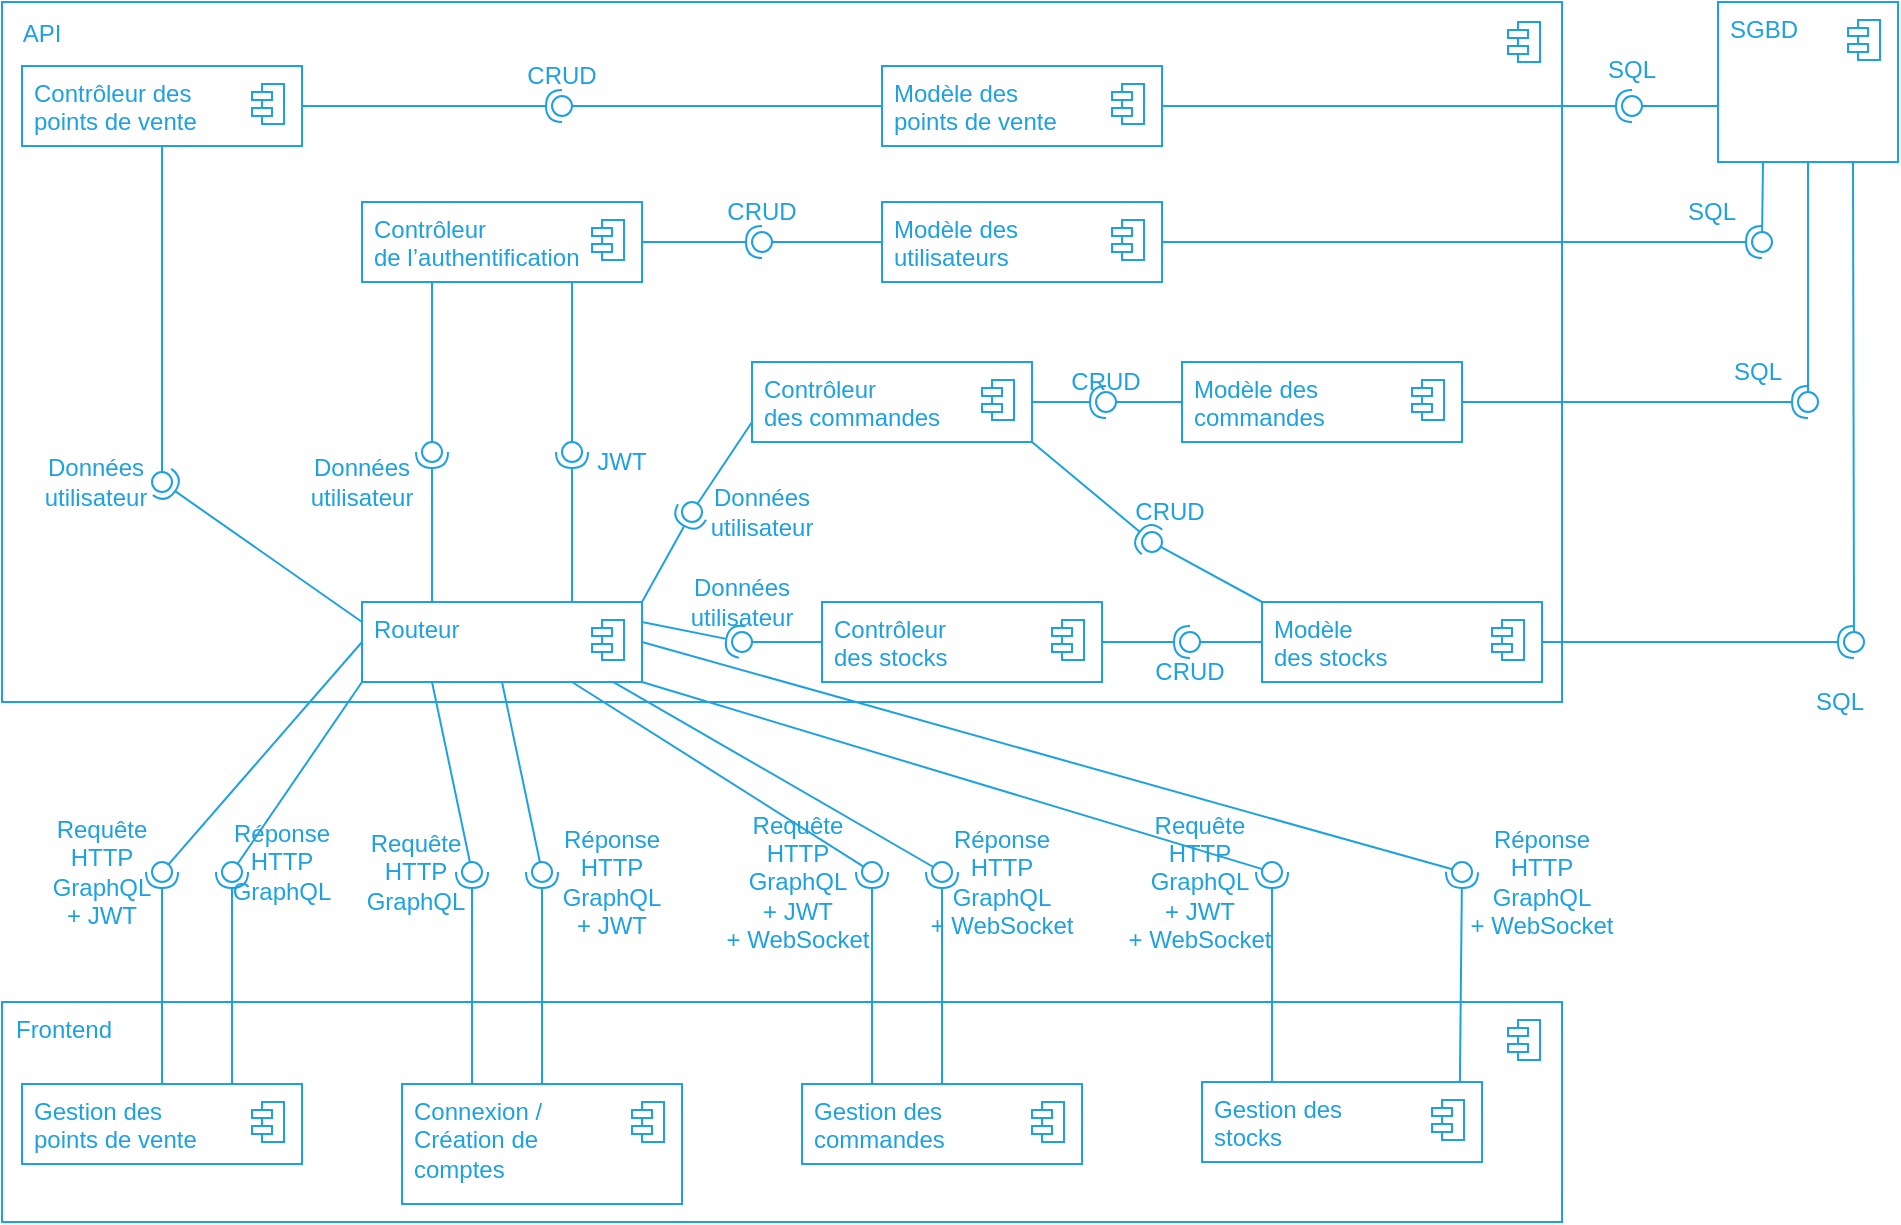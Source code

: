 <mxfile>
    <diagram id="GNdYHzxpxQGXfG1FeGK9" name="Page-1">
        <mxGraphModel dx="1250" dy="1463" grid="1" gridSize="10" guides="1" tooltips="1" connect="1" arrows="1" fold="1" page="1" pageScale="1" pageWidth="827" pageHeight="1169" math="0" shadow="0">
            <root>
                <mxCell id="0"/>
                <mxCell id="1" parent="0"/>
                <mxCell id="58" value="" style="fontStyle=1;align=center;verticalAlign=top;childLayout=stackLayout;horizontal=1;horizontalStack=0;resizeParent=1;resizeParentMax=0;resizeLast=0;marginBottom=0;strokeColor=#1DA1E1;fillColor=none;container=0;" parent="1" vertex="1">
                    <mxGeometry x="-130" y="-10" width="780" height="350" as="geometry"/>
                </mxCell>
                <mxCell id="91" value="" style="rounded=0;orthogonalLoop=1;jettySize=auto;html=1;endArrow=none;endFill=0;strokeColor=#1DA1E1;exitX=0.25;exitY=1;exitDx=0;exitDy=0;" parent="1" target="93" edge="1" source="56">
                    <mxGeometry relative="1" as="geometry">
                        <mxPoint x="85" y="280" as="sourcePoint"/>
                    </mxGeometry>
                </mxCell>
                <mxCell id="92" value="" style="rounded=0;orthogonalLoop=1;jettySize=auto;html=1;endArrow=halfCircle;endFill=0;entryX=0.5;entryY=0.5;entryDx=0;entryDy=0;endSize=6;strokeWidth=1;exitX=0.25;exitY=0;exitDx=0;exitDy=0;strokeColor=#1DA1E1;" parent="1" source="53" target="93" edge="1">
                    <mxGeometry relative="1" as="geometry">
                        <mxPoint x="530" y="375" as="sourcePoint"/>
                    </mxGeometry>
                </mxCell>
                <mxCell id="93" value="" style="ellipse;whiteSpace=wrap;html=1;fontFamily=Helvetica;fontSize=12;fontColor=#000000;align=center;points=[];aspect=fixed;resizable=0;fillColor=none;strokeColor=#1DA1E1;" parent="1" vertex="1">
                    <mxGeometry x="100" y="420" width="10" height="10" as="geometry"/>
                </mxCell>
                <mxCell id="101" value="" style="rounded=0;orthogonalLoop=1;jettySize=auto;html=1;endArrow=none;endFill=0;strokeColor=#1DA1E1;exitX=0.25;exitY=1;exitDx=0;exitDy=0;" parent="1" target="103" edge="1">
                    <mxGeometry relative="1" as="geometry">
                        <mxPoint x="85" y="130" as="sourcePoint"/>
                    </mxGeometry>
                </mxCell>
                <mxCell id="102" value="" style="rounded=0;orthogonalLoop=1;jettySize=auto;html=1;endArrow=halfCircle;endFill=0;entryX=0.5;entryY=0.5;entryDx=0;entryDy=0;endSize=6;strokeWidth=1;exitX=0.25;exitY=0;exitDx=0;exitDy=0;strokeColor=#1DA1E1;" parent="1" source="56" target="103" edge="1">
                    <mxGeometry relative="1" as="geometry">
                        <mxPoint x="95" y="550" as="sourcePoint"/>
                    </mxGeometry>
                </mxCell>
                <mxCell id="103" value="" style="ellipse;whiteSpace=wrap;html=1;fontFamily=Helvetica;fontSize=12;fontColor=#000000;align=center;points=[];aspect=fixed;resizable=0;fillColor=none;strokeColor=#1DA1E1;" parent="1" vertex="1">
                    <mxGeometry x="80" y="210" width="10" height="10" as="geometry"/>
                </mxCell>
                <mxCell id="115" value="&lt;font color=&quot;#1da1e1&quot;&gt;Requête&lt;br&gt;HTTP&lt;br&gt;GraphQL&lt;br&gt;&lt;/font&gt;" style="text;html=1;strokeColor=none;fillColor=none;align=center;verticalAlign=middle;whiteSpace=wrap;rounded=0;" parent="1" vertex="1">
                    <mxGeometry x="57" y="415" width="40" height="20" as="geometry"/>
                </mxCell>
                <mxCell id="118" value="" style="rounded=0;orthogonalLoop=1;jettySize=auto;html=1;endArrow=none;endFill=0;strokeColor=#1DA1E1;exitX=0.5;exitY=1;exitDx=0;exitDy=0;" parent="1" source="56" target="120" edge="1">
                    <mxGeometry relative="1" as="geometry">
                        <mxPoint x="95" y="290" as="sourcePoint"/>
                    </mxGeometry>
                </mxCell>
                <mxCell id="119" value="" style="rounded=0;orthogonalLoop=1;jettySize=auto;html=1;endArrow=halfCircle;endFill=0;entryX=0.5;entryY=0.5;entryDx=0;entryDy=0;endSize=6;strokeWidth=1;exitX=0.5;exitY=0;exitDx=0;exitDy=0;strokeColor=#1DA1E1;" parent="1" source="53" target="120" edge="1">
                    <mxGeometry relative="1" as="geometry">
                        <mxPoint x="95" y="500" as="sourcePoint"/>
                    </mxGeometry>
                </mxCell>
                <mxCell id="120" value="" style="ellipse;whiteSpace=wrap;html=1;fontFamily=Helvetica;fontSize=12;fontColor=#000000;align=center;points=[];aspect=fixed;resizable=0;fillColor=none;strokeColor=#1DA1E1;" parent="1" vertex="1">
                    <mxGeometry x="135" y="420" width="10" height="10" as="geometry"/>
                </mxCell>
                <mxCell id="121" value="&lt;font color=&quot;#1da1e1&quot;&gt;Réponse&lt;br&gt;HTTP&lt;br&gt;GraphQL&lt;br&gt;+ JWT&lt;br&gt;&lt;/font&gt;" style="text;html=1;strokeColor=none;fillColor=none;align=center;verticalAlign=middle;whiteSpace=wrap;rounded=0;" parent="1" vertex="1">
                    <mxGeometry x="155" y="420" width="40" height="20" as="geometry"/>
                </mxCell>
                <mxCell id="133" value="" style="fontStyle=1;align=center;verticalAlign=top;childLayout=stackLayout;horizontal=1;horizontalStack=0;resizeParent=1;resizeParentMax=0;resizeLast=0;marginBottom=0;strokeColor=#1DA1E1;fillColor=none;container=0;" parent="1" vertex="1">
                    <mxGeometry x="-130" y="490" width="780" height="110" as="geometry"/>
                </mxCell>
                <mxCell id="169" value="" style="rounded=0;orthogonalLoop=1;jettySize=auto;html=1;endArrow=none;endFill=0;strokeColor=#1DA1E1;exitX=0.75;exitY=1;exitDx=0;exitDy=0;" parent="1" source="56" target="171" edge="1">
                    <mxGeometry relative="1" as="geometry">
                        <mxPoint x="165" y="290.0" as="sourcePoint"/>
                    </mxGeometry>
                </mxCell>
                <mxCell id="170" value="" style="rounded=0;orthogonalLoop=1;jettySize=auto;html=1;endArrow=halfCircle;endFill=0;entryX=0.5;entryY=0.5;entryDx=0;entryDy=0;endSize=6;strokeWidth=1;exitX=0.25;exitY=0;exitDx=0;exitDy=0;strokeColor=#1DA1E1;" parent="1" source="131" target="171" edge="1">
                    <mxGeometry relative="1" as="geometry">
                        <mxPoint x="165" y="530" as="sourcePoint"/>
                    </mxGeometry>
                </mxCell>
                <mxCell id="171" value="" style="ellipse;whiteSpace=wrap;html=1;fontFamily=Helvetica;fontSize=12;fontColor=#000000;align=center;points=[];aspect=fixed;resizable=0;fillColor=none;strokeColor=#1DA1E1;" parent="1" vertex="1">
                    <mxGeometry x="300" y="420" width="10" height="10" as="geometry"/>
                </mxCell>
                <mxCell id="188" value="" style="rounded=0;orthogonalLoop=1;jettySize=auto;html=1;endArrow=halfCircle;endFill=0;entryX=0.5;entryY=0.5;entryDx=0;entryDy=0;endSize=6;strokeWidth=1;exitX=0.5;exitY=0;exitDx=0;exitDy=0;strokeColor=#1DA1E1;" parent="1" source="131" target="187" edge="1">
                    <mxGeometry relative="1" as="geometry">
                        <mxPoint x="320" y="70" as="sourcePoint"/>
                    </mxGeometry>
                </mxCell>
                <mxCell id="189" value="" style="rounded=0;orthogonalLoop=1;jettySize=auto;html=1;endArrow=none;endFill=0;strokeColor=#1DA1E1;exitX=0.895;exitY=0.995;exitDx=0;exitDy=0;exitPerimeter=0;" parent="1" source="56" target="187" edge="1">
                    <mxGeometry relative="1" as="geometry">
                        <mxPoint x="200" y="70" as="sourcePoint"/>
                    </mxGeometry>
                </mxCell>
                <mxCell id="187" value="" style="ellipse;whiteSpace=wrap;html=1;fontFamily=Helvetica;fontSize=12;fontColor=#000000;align=center;points=[];aspect=fixed;resizable=0;fillColor=none;strokeColor=#1DA1E1;" parent="1" vertex="1">
                    <mxGeometry x="335" y="420" width="10" height="10" as="geometry"/>
                </mxCell>
                <mxCell id="190" value="&lt;font color=&quot;#1da1e1&quot;&gt;Requête&lt;br&gt;HTTP&lt;br&gt;GraphQL&lt;br&gt;+ JWT&lt;br&gt;+ WebSocket&lt;br&gt;&lt;/font&gt;" style="text;html=1;strokeColor=none;fillColor=none;align=center;verticalAlign=middle;whiteSpace=wrap;rounded=0;" parent="1" vertex="1">
                    <mxGeometry x="228" y="420" width="80" height="20" as="geometry"/>
                </mxCell>
                <mxCell id="192" value="&lt;font color=&quot;#1da1e1&quot;&gt;Réponse&lt;br&gt;HTTP&lt;br&gt;GraphQL&lt;br&gt;&lt;/font&gt;&lt;span style=&quot;color: rgb(29 , 161 , 225)&quot;&gt;+ WebSocket&lt;/span&gt;&lt;font color=&quot;#1da1e1&quot;&gt;&lt;br&gt;&lt;/font&gt;" style="text;html=1;strokeColor=none;fillColor=none;align=center;verticalAlign=middle;whiteSpace=wrap;rounded=0;" parent="1" vertex="1">
                    <mxGeometry x="326" y="420" width="88" height="20" as="geometry"/>
                </mxCell>
                <mxCell id="194" value="" style="ellipse;whiteSpace=wrap;html=1;fontFamily=Helvetica;fontSize=12;fontColor=#000000;align=center;points=[];aspect=fixed;resizable=0;fillColor=none;strokeColor=#1DA1E1;" parent="1" vertex="1">
                    <mxGeometry x="210" y="240" width="10" height="10" as="geometry"/>
                </mxCell>
                <mxCell id="195" value="" style="rounded=0;orthogonalLoop=1;jettySize=auto;html=1;endArrow=none;endFill=0;strokeColor=#1DA1E1;exitX=0;exitY=0.75;exitDx=0;exitDy=0;" parent="1" source="182" target="194" edge="1">
                    <mxGeometry relative="1" as="geometry">
                        <mxPoint x="165" y="140" as="sourcePoint"/>
                    </mxGeometry>
                </mxCell>
                <mxCell id="196" value="" style="rounded=0;orthogonalLoop=1;jettySize=auto;html=1;endArrow=halfCircle;endFill=0;entryX=0.5;entryY=0.5;entryDx=0;entryDy=0;endSize=6;strokeWidth=1;exitX=1;exitY=0;exitDx=0;exitDy=0;strokeColor=#1DA1E1;" parent="1" source="56" target="194" edge="1">
                    <mxGeometry relative="1" as="geometry">
                        <mxPoint x="165" y="300" as="sourcePoint"/>
                    </mxGeometry>
                </mxCell>
                <mxCell id="135" value="" style="shape=module;jettyWidth=10;jettyHeight=4;strokeColor=#1DA1E1;" parent="1" vertex="1">
                    <mxGeometry x="623" y="499" width="16" height="20" as="geometry">
                        <mxPoint x="-25" y="9" as="offset"/>
                    </mxGeometry>
                </mxCell>
                <mxCell id="52" value="" style="fontStyle=1;align=center;verticalAlign=top;childLayout=stackLayout;horizontal=1;horizontalStack=0;resizeParent=1;resizeParentMax=0;resizeLast=0;marginBottom=0;strokeColor=#1DA1E1;fillColor=none;" parent="1" vertex="1">
                    <mxGeometry x="70" y="531" width="140" height="60" as="geometry"/>
                </mxCell>
                <mxCell id="53" value="&lt;font color=&quot;#1da1e1&quot;&gt;Connexion /&amp;nbsp;&lt;br&gt;Création de &lt;br&gt;comptes&lt;br&gt;&lt;/font&gt;" style="html=1;align=left;spacingLeft=4;verticalAlign=top;strokeColor=none;fillColor=none;" parent="52" vertex="1">
                    <mxGeometry width="140" height="60" as="geometry"/>
                </mxCell>
                <mxCell id="54" value="" style="shape=module;jettyWidth=10;jettyHeight=4;strokeColor=#1DA1E1;" parent="53" vertex="1">
                    <mxGeometry x="1" width="16" height="20" relative="1" as="geometry">
                        <mxPoint x="-25" y="9" as="offset"/>
                    </mxGeometry>
                </mxCell>
                <mxCell id="130" value="" style="fontStyle=1;align=center;verticalAlign=top;childLayout=stackLayout;horizontal=1;horizontalStack=0;resizeParent=1;resizeParentMax=0;resizeLast=0;marginBottom=0;strokeColor=#1DA1E1;fillColor=none;" parent="1" vertex="1">
                    <mxGeometry x="270" y="531" width="140" height="40" as="geometry"/>
                </mxCell>
                <mxCell id="131" value="&lt;font color=&quot;#1da1e1&quot;&gt;Gestion des&amp;nbsp;&lt;br&gt;commandes&lt;br&gt;&lt;/font&gt;" style="html=1;align=left;spacingLeft=4;verticalAlign=top;strokeColor=none;fillColor=none;" parent="130" vertex="1">
                    <mxGeometry width="140" height="40" as="geometry"/>
                </mxCell>
                <mxCell id="132" value="" style="shape=module;jettyWidth=10;jettyHeight=4;strokeColor=#1DA1E1;" parent="131" vertex="1">
                    <mxGeometry x="1" width="16" height="20" relative="1" as="geometry">
                        <mxPoint x="-25" y="9" as="offset"/>
                    </mxGeometry>
                </mxCell>
                <mxCell id="60" value="" style="shape=module;jettyWidth=10;jettyHeight=4;strokeColor=#1DA1E1;" parent="1" vertex="1">
                    <mxGeometry x="623" width="16" height="20" as="geometry">
                        <mxPoint x="-25" y="9" as="offset"/>
                    </mxGeometry>
                </mxCell>
                <mxCell id="35" value="" style="fontStyle=1;align=center;verticalAlign=top;childLayout=stackLayout;horizontal=1;horizontalStack=0;resizeParent=1;resizeParentMax=0;resizeLast=0;marginBottom=0;strokeColor=#1DA1E1;fillColor=none;" parent="1" vertex="1">
                    <mxGeometry x="50" y="90" width="140" height="40" as="geometry"/>
                </mxCell>
                <mxCell id="36" value="&lt;font color=&quot;#1da1e1&quot;&gt;Contrôleur &lt;br&gt;de l’authentification&lt;br&gt;&lt;/font&gt;" style="html=1;align=left;spacingLeft=4;verticalAlign=top;strokeColor=none;fillColor=none;" parent="35" vertex="1">
                    <mxGeometry width="140" height="40" as="geometry"/>
                </mxCell>
                <mxCell id="37" value="" style="shape=module;jettyWidth=10;jettyHeight=4;strokeColor=#1DA1E1;" parent="36" vertex="1">
                    <mxGeometry x="1" width="16" height="20" relative="1" as="geometry">
                        <mxPoint x="-25" y="9" as="offset"/>
                    </mxGeometry>
                </mxCell>
                <mxCell id="55" value="" style="fontStyle=1;align=center;verticalAlign=top;childLayout=stackLayout;horizontal=1;horizontalStack=0;resizeParent=1;resizeParentMax=0;resizeLast=0;marginBottom=0;strokeColor=#1DA1E1;fillColor=none;" parent="1" vertex="1">
                    <mxGeometry x="50" y="290" width="140" height="40" as="geometry"/>
                </mxCell>
                <mxCell id="56" value="&lt;font color=&quot;#1da1e1&quot;&gt;Routeur&amp;nbsp;&lt;br&gt;&lt;/font&gt;" style="html=1;align=left;spacingLeft=4;verticalAlign=top;strokeColor=none;fillColor=none;" parent="55" vertex="1">
                    <mxGeometry width="140" height="40" as="geometry"/>
                </mxCell>
                <mxCell id="57" value="" style="shape=module;jettyWidth=10;jettyHeight=4;strokeColor=#1DA1E1;" parent="56" vertex="1">
                    <mxGeometry x="1" width="16" height="20" relative="1" as="geometry">
                        <mxPoint x="-25" y="9" as="offset"/>
                    </mxGeometry>
                </mxCell>
                <mxCell id="106" value="" style="fontStyle=1;align=center;verticalAlign=top;childLayout=stackLayout;horizontal=1;horizontalStack=0;resizeParent=1;resizeParentMax=0;resizeLast=0;marginBottom=0;strokeColor=#1DA1E1;fillColor=none;" parent="1" vertex="1">
                    <mxGeometry x="310" y="90" width="140" height="40" as="geometry"/>
                </mxCell>
                <mxCell id="107" value="&lt;font color=&quot;#1da1e1&quot;&gt;Modèle des&lt;br&gt;utilisateurs&lt;br&gt;&lt;/font&gt;" style="html=1;align=left;spacingLeft=4;verticalAlign=top;strokeColor=none;fillColor=none;" parent="106" vertex="1">
                    <mxGeometry width="140" height="40" as="geometry"/>
                </mxCell>
                <mxCell id="108" value="" style="shape=module;jettyWidth=10;jettyHeight=4;strokeColor=#1DA1E1;" parent="107" vertex="1">
                    <mxGeometry x="1" width="16" height="20" relative="1" as="geometry">
                        <mxPoint x="-25" y="9" as="offset"/>
                    </mxGeometry>
                </mxCell>
                <mxCell id="116" value="&lt;font color=&quot;#1da1e1&quot;&gt;SQL&lt;/font&gt;" style="text;html=1;strokeColor=none;fillColor=none;align=center;verticalAlign=middle;whiteSpace=wrap;rounded=0;" parent="1" vertex="1">
                    <mxGeometry x="705" y="85" width="40" height="20" as="geometry"/>
                </mxCell>
                <mxCell id="125" value="" style="ellipse;whiteSpace=wrap;html=1;fontFamily=Helvetica;fontSize=12;fontColor=#000000;align=center;points=[];aspect=fixed;resizable=0;fillColor=none;strokeColor=#1DA1E1;" parent="1" vertex="1">
                    <mxGeometry x="150" y="210" width="10" height="10" as="geometry"/>
                </mxCell>
                <mxCell id="123" value="" style="rounded=0;orthogonalLoop=1;jettySize=auto;html=1;endArrow=none;endFill=0;strokeColor=#1DA1E1;exitX=0.75;exitY=1;exitDx=0;exitDy=0;" parent="1" target="125" edge="1">
                    <mxGeometry x="10" y="60" as="geometry">
                        <mxPoint x="155" y="130" as="sourcePoint"/>
                    </mxGeometry>
                </mxCell>
                <mxCell id="124" value="" style="rounded=0;orthogonalLoop=1;jettySize=auto;html=1;endArrow=halfCircle;endFill=0;entryX=0.5;entryY=0.5;entryDx=0;entryDy=0;endSize=6;strokeWidth=1;exitX=0.75;exitY=0;exitDx=0;exitDy=0;strokeColor=#1DA1E1;" parent="1" source="56" target="125" edge="1">
                    <mxGeometry x="10" y="60" as="geometry">
                        <mxPoint x="95" y="300" as="sourcePoint"/>
                    </mxGeometry>
                </mxCell>
                <mxCell id="126" value="&lt;font color=&quot;#1da1e1&quot;&gt;Données&lt;br&gt;utilisateur&lt;br&gt;&lt;/font&gt;" style="text;html=1;strokeColor=none;fillColor=none;align=center;verticalAlign=middle;whiteSpace=wrap;rounded=0;" parent="1" vertex="1">
                    <mxGeometry x="30" y="220" width="40" height="20" as="geometry"/>
                </mxCell>
                <mxCell id="127" value="&lt;font color=&quot;#1da1e1&quot;&gt;JWT&lt;br&gt;&lt;/font&gt;" style="text;html=1;strokeColor=none;fillColor=none;align=center;verticalAlign=middle;whiteSpace=wrap;rounded=0;" parent="1" vertex="1">
                    <mxGeometry x="160" y="210" width="40" height="20" as="geometry"/>
                </mxCell>
                <mxCell id="128" value="&lt;font color=&quot;#1da1e1&quot;&gt;CRUD&lt;br&gt;&lt;/font&gt;" style="text;html=1;strokeColor=none;fillColor=none;align=center;verticalAlign=middle;whiteSpace=wrap;rounded=0;" parent="1" vertex="1">
                    <mxGeometry x="230" y="85" width="40" height="20" as="geometry"/>
                </mxCell>
                <mxCell id="184" value="" style="fontStyle=1;align=center;verticalAlign=top;childLayout=stackLayout;horizontal=1;horizontalStack=0;resizeParent=1;resizeParentMax=0;resizeLast=0;marginBottom=0;strokeColor=#1DA1E1;fillColor=none;" parent="1" vertex="1">
                    <mxGeometry x="460" y="170" width="140" height="40" as="geometry"/>
                </mxCell>
                <mxCell id="185" value="&lt;font color=&quot;#1da1e1&quot;&gt;Modèle des&lt;br&gt;commandes&lt;br&gt;&lt;/font&gt;" style="html=1;align=left;spacingLeft=4;verticalAlign=top;strokeColor=none;fillColor=none;" parent="184" vertex="1">
                    <mxGeometry width="140" height="40" as="geometry"/>
                </mxCell>
                <mxCell id="186" value="" style="shape=module;jettyWidth=10;jettyHeight=4;strokeColor=#1DA1E1;" parent="185" vertex="1">
                    <mxGeometry x="1" width="16" height="20" relative="1" as="geometry">
                        <mxPoint x="-25" y="9" as="offset"/>
                    </mxGeometry>
                </mxCell>
                <mxCell id="181" value="" style="fontStyle=1;align=center;verticalAlign=top;childLayout=stackLayout;horizontal=1;horizontalStack=0;resizeParent=1;resizeParentMax=0;resizeLast=0;marginBottom=0;strokeColor=#1DA1E1;fillColor=none;" parent="1" vertex="1">
                    <mxGeometry x="245" y="170" width="140" height="40" as="geometry"/>
                </mxCell>
                <mxCell id="182" value="&lt;font color=&quot;#1da1e1&quot;&gt;Contrôleur &lt;br&gt;des commandes&lt;br&gt;&lt;/font&gt;" style="html=1;align=left;spacingLeft=4;verticalAlign=top;strokeColor=none;fillColor=none;" parent="181" vertex="1">
                    <mxGeometry width="140" height="40" as="geometry"/>
                </mxCell>
                <mxCell id="183" value="" style="shape=module;jettyWidth=10;jettyHeight=4;strokeColor=#1DA1E1;" parent="182" vertex="1">
                    <mxGeometry x="1" width="16" height="20" relative="1" as="geometry">
                        <mxPoint x="-25" y="9" as="offset"/>
                    </mxGeometry>
                </mxCell>
                <mxCell id="197" value="&lt;font color=&quot;#1da1e1&quot;&gt;Données&lt;br&gt;utilisateur&lt;br&gt;&lt;/font&gt;" style="text;html=1;strokeColor=none;fillColor=none;align=center;verticalAlign=middle;whiteSpace=wrap;rounded=0;" parent="1" vertex="1">
                    <mxGeometry x="230" y="235" width="40" height="20" as="geometry"/>
                </mxCell>
                <mxCell id="24" value="" style="fontStyle=1;align=center;verticalAlign=top;childLayout=stackLayout;horizontal=1;horizontalStack=0;resizeParent=1;resizeParentMax=0;resizeLast=0;marginBottom=0;strokeColor=#1DA1E1;fillColor=none;" parent="1" vertex="1">
                    <mxGeometry x="728" y="-10" width="90" height="80" as="geometry"/>
                </mxCell>
                <mxCell id="25" value="&lt;font color=&quot;#1da1e1&quot;&gt;SGBD&lt;/font&gt;" style="html=1;align=left;spacingLeft=4;verticalAlign=top;strokeColor=none;fillColor=none;" parent="24" vertex="1">
                    <mxGeometry width="90" height="80" as="geometry"/>
                </mxCell>
                <mxCell id="26" value="" style="shape=module;jettyWidth=10;jettyHeight=4;strokeColor=#1DA1E1;" parent="25" vertex="1">
                    <mxGeometry x="1" width="16" height="20" relative="1" as="geometry">
                        <mxPoint x="-25" y="9" as="offset"/>
                    </mxGeometry>
                </mxCell>
                <mxCell id="202" value="&lt;font color=&quot;#1da1e1&quot;&gt;CRUD&lt;br&gt;&lt;/font&gt;" style="text;html=1;strokeColor=none;fillColor=none;align=center;verticalAlign=middle;whiteSpace=wrap;rounded=0;" parent="1" vertex="1">
                    <mxGeometry x="402" y="170" width="40" height="20" as="geometry"/>
                </mxCell>
                <mxCell id="206" value="&lt;font color=&quot;#1da1e1&quot;&gt;SQL&lt;/font&gt;" style="text;html=1;strokeColor=none;fillColor=none;align=center;verticalAlign=middle;whiteSpace=wrap;rounded=0;" parent="1" vertex="1">
                    <mxGeometry x="728" y="165" width="40" height="20" as="geometry"/>
                </mxCell>
                <mxCell id="207" value="" style="fontStyle=1;align=center;verticalAlign=top;childLayout=stackLayout;horizontal=1;horizontalStack=0;resizeParent=1;resizeParentMax=0;resizeLast=0;marginBottom=0;strokeColor=#1DA1E1;fillColor=none;" parent="1" vertex="1">
                    <mxGeometry x="280" y="290" width="140" height="40" as="geometry"/>
                </mxCell>
                <mxCell id="208" value="&lt;font color=&quot;#1da1e1&quot;&gt;Contrôleur &lt;br&gt;des stocks&lt;br&gt;&lt;/font&gt;" style="html=1;align=left;spacingLeft=4;verticalAlign=top;strokeColor=none;fillColor=none;" parent="207" vertex="1">
                    <mxGeometry width="140" height="40" as="geometry"/>
                </mxCell>
                <mxCell id="209" value="" style="shape=module;jettyWidth=10;jettyHeight=4;strokeColor=#1DA1E1;" parent="208" vertex="1">
                    <mxGeometry x="1" width="16" height="20" relative="1" as="geometry">
                        <mxPoint x="-25" y="9" as="offset"/>
                    </mxGeometry>
                </mxCell>
                <mxCell id="211" value="" style="fontStyle=1;align=center;verticalAlign=top;childLayout=stackLayout;horizontal=1;horizontalStack=0;resizeParent=1;resizeParentMax=0;resizeLast=0;marginBottom=0;strokeColor=#1DA1E1;fillColor=none;" parent="1" vertex="1">
                    <mxGeometry x="500" y="290" width="140" height="40" as="geometry"/>
                </mxCell>
                <mxCell id="212" value="&lt;font color=&quot;#1da1e1&quot;&gt;Modèle&amp;nbsp;&lt;br&gt;des stocks&lt;br&gt;&lt;/font&gt;" style="html=1;align=left;spacingLeft=4;verticalAlign=top;strokeColor=none;fillColor=none;" parent="211" vertex="1">
                    <mxGeometry width="140" height="40" as="geometry"/>
                </mxCell>
                <mxCell id="213" value="" style="shape=module;jettyWidth=10;jettyHeight=4;strokeColor=#1DA1E1;" parent="212" vertex="1">
                    <mxGeometry x="1" width="16" height="20" relative="1" as="geometry">
                        <mxPoint x="-25" y="9" as="offset"/>
                    </mxGeometry>
                </mxCell>
                <mxCell id="217" value="&lt;font color=&quot;#1da1e1&quot;&gt;CRUD&lt;br&gt;&lt;/font&gt;" style="text;html=1;strokeColor=none;fillColor=none;align=center;verticalAlign=middle;whiteSpace=wrap;rounded=0;" parent="1" vertex="1">
                    <mxGeometry x="434" y="235" width="40" height="20" as="geometry"/>
                </mxCell>
                <mxCell id="218" value="&lt;font color=&quot;#1da1e1&quot;&gt;SQL&lt;br&gt;&lt;/font&gt;" style="text;html=1;strokeColor=none;fillColor=none;align=center;verticalAlign=middle;whiteSpace=wrap;rounded=0;" parent="1" vertex="1">
                    <mxGeometry x="769" y="330" width="40" height="20" as="geometry"/>
                </mxCell>
                <mxCell id="225" value="&lt;font color=&quot;#1da1e1&quot;&gt;CRUD&lt;br&gt;&lt;/font&gt;" style="text;html=1;strokeColor=none;fillColor=none;align=center;verticalAlign=middle;whiteSpace=wrap;rounded=0;" parent="1" vertex="1">
                    <mxGeometry x="444" y="315" width="40" height="20" as="geometry"/>
                </mxCell>
                <mxCell id="226" value="" style="fontStyle=1;align=center;verticalAlign=top;childLayout=stackLayout;horizontal=1;horizontalStack=0;resizeParent=1;resizeParentMax=0;resizeLast=0;marginBottom=0;strokeColor=#1DA1E1;fillColor=none;" parent="1" vertex="1">
                    <mxGeometry x="470" y="530" width="140" height="40" as="geometry"/>
                </mxCell>
                <mxCell id="227" value="&lt;font color=&quot;#1da1e1&quot;&gt;Gestion des&amp;nbsp;&lt;br&gt;stocks&lt;br&gt;&lt;/font&gt;" style="html=1;align=left;spacingLeft=4;verticalAlign=top;strokeColor=none;fillColor=none;" parent="226" vertex="1">
                    <mxGeometry width="140" height="40" as="geometry"/>
                </mxCell>
                <mxCell id="228" value="" style="shape=module;jettyWidth=10;jettyHeight=4;strokeColor=#1DA1E1;" parent="227" vertex="1">
                    <mxGeometry x="1" width="16" height="20" relative="1" as="geometry">
                        <mxPoint x="-25" y="9" as="offset"/>
                    </mxGeometry>
                </mxCell>
                <mxCell id="232" value="" style="ellipse;whiteSpace=wrap;html=1;fontFamily=Helvetica;fontSize=12;fontColor=#000000;align=center;points=[];aspect=fixed;resizable=0;fillColor=none;strokeColor=#1DA1E1;" parent="1" vertex="1">
                    <mxGeometry x="595" y="420" width="10" height="10" as="geometry"/>
                </mxCell>
                <mxCell id="233" value="" style="rounded=0;orthogonalLoop=1;jettySize=auto;html=1;endArrow=halfCircle;endFill=0;entryX=0.5;entryY=0.5;entryDx=0;entryDy=0;endSize=6;strokeWidth=1;exitX=0.921;exitY=0.013;exitDx=0;exitDy=0;strokeColor=#1DA1E1;exitPerimeter=0;" parent="1" source="227" target="232" edge="1">
                    <mxGeometry x="40" y="40" as="geometry">
                        <mxPoint x="540" y="260.0" as="sourcePoint"/>
                    </mxGeometry>
                </mxCell>
                <mxCell id="234" value="" style="rounded=0;orthogonalLoop=1;jettySize=auto;html=1;endArrow=none;endFill=0;strokeColor=#1DA1E1;exitX=1;exitY=0.5;exitDx=0;exitDy=0;" parent="1" source="56" target="232" edge="1">
                    <mxGeometry x="40" y="40" as="geometry">
                        <mxPoint x="405" y="200" as="sourcePoint"/>
                    </mxGeometry>
                </mxCell>
                <mxCell id="235" value="&lt;font color=&quot;#1da1e1&quot;&gt;Réponse&lt;br&gt;HTTP&lt;br&gt;GraphQL&lt;br&gt;+ WebSocket&lt;br&gt;&lt;/font&gt;" style="text;html=1;strokeColor=none;fillColor=none;align=center;verticalAlign=middle;whiteSpace=wrap;rounded=0;" parent="1" vertex="1">
                    <mxGeometry x="595" y="420" width="90" height="20" as="geometry"/>
                </mxCell>
                <mxCell id="236" value="&lt;font color=&quot;#1da1e1&quot;&gt;Requête&lt;br&gt;HTTP&lt;br&gt;GraphQL&lt;br&gt;+ JWT&lt;br&gt;&lt;/font&gt;&lt;span style=&quot;color: rgb(29 , 161 , 225)&quot;&gt;+ WebSocket&lt;/span&gt;&lt;font color=&quot;#1da1e1&quot;&gt;&lt;br&gt;&lt;/font&gt;" style="text;html=1;strokeColor=none;fillColor=none;align=center;verticalAlign=middle;whiteSpace=wrap;rounded=0;" parent="1" vertex="1">
                    <mxGeometry x="428" y="420" width="82" height="20" as="geometry"/>
                </mxCell>
                <mxCell id="237" value="" style="ellipse;whiteSpace=wrap;html=1;fontFamily=Helvetica;fontSize=12;fontColor=#000000;align=center;points=[];aspect=fixed;resizable=0;fillColor=none;strokeColor=#1DA1E1;" parent="1" vertex="1">
                    <mxGeometry x="500" y="420" width="10" height="10" as="geometry"/>
                </mxCell>
                <mxCell id="238" value="" style="rounded=0;orthogonalLoop=1;jettySize=auto;html=1;endArrow=halfCircle;endFill=0;entryX=0.5;entryY=0.5;entryDx=0;entryDy=0;endSize=6;strokeWidth=1;strokeColor=#1DA1E1;exitX=0.25;exitY=0;exitDx=0;exitDy=0;" parent="1" source="227" target="237" edge="1">
                    <mxGeometry x="50" y="50" as="geometry">
                        <mxPoint x="425" y="470" as="sourcePoint"/>
                    </mxGeometry>
                </mxCell>
                <mxCell id="239" value="" style="rounded=0;orthogonalLoop=1;jettySize=auto;html=1;endArrow=none;endFill=0;strokeColor=#1DA1E1;exitX=1;exitY=1;exitDx=0;exitDy=0;" parent="1" source="56" target="237" edge="1">
                    <mxGeometry x="50" y="50" as="geometry">
                        <mxPoint x="415" y="210" as="sourcePoint"/>
                    </mxGeometry>
                </mxCell>
                <mxCell id="245" value="" style="ellipse;whiteSpace=wrap;html=1;fontFamily=Helvetica;fontSize=12;fontColor=#000000;align=center;points=[];aspect=fixed;resizable=0;fillColor=none;strokeColor=#1DA1E1;" parent="1" vertex="1">
                    <mxGeometry x="235" y="305" width="10" height="10" as="geometry"/>
                </mxCell>
                <mxCell id="246" value="" style="rounded=0;orthogonalLoop=1;jettySize=auto;html=1;endArrow=halfCircle;endFill=0;entryX=0.5;entryY=0.5;entryDx=0;entryDy=0;endSize=6;strokeWidth=1;exitX=1;exitY=0.25;exitDx=0;exitDy=0;strokeColor=#1DA1E1;" parent="1" source="55" target="245" edge="1">
                    <mxGeometry x="50" y="100" as="geometry">
                        <mxPoint x="530" y="320.0" as="sourcePoint"/>
                    </mxGeometry>
                </mxCell>
                <mxCell id="247" value="" style="rounded=0;orthogonalLoop=1;jettySize=auto;html=1;endArrow=none;endFill=0;strokeColor=#1DA1E1;exitX=0;exitY=0.5;exitDx=0;exitDy=0;" parent="1" source="208" target="245" edge="1">
                    <mxGeometry x="50" y="100" as="geometry">
                        <mxPoint x="430" y="320.0" as="sourcePoint"/>
                    </mxGeometry>
                </mxCell>
                <mxCell id="251" value="" style="ellipse;whiteSpace=wrap;html=1;fontFamily=Helvetica;fontSize=12;fontColor=#000000;align=center;points=[];aspect=fixed;resizable=0;fillColor=none;strokeColor=#1DA1E1;" parent="1" vertex="1">
                    <mxGeometry x="459" y="305" width="10" height="10" as="geometry"/>
                </mxCell>
                <mxCell id="252" value="" style="rounded=0;orthogonalLoop=1;jettySize=auto;html=1;endArrow=halfCircle;endFill=0;entryX=0.5;entryY=0.5;entryDx=0;entryDy=0;endSize=6;strokeWidth=1;exitX=1;exitY=0.5;exitDx=0;exitDy=0;strokeColor=#1DA1E1;" parent="1" source="208" target="251" edge="1">
                    <mxGeometry x="60" y="110" as="geometry">
                        <mxPoint x="200" y="310.0" as="sourcePoint"/>
                    </mxGeometry>
                </mxCell>
                <mxCell id="253" value="" style="rounded=0;orthogonalLoop=1;jettySize=auto;html=1;endArrow=none;endFill=0;strokeColor=#1DA1E1;exitX=0;exitY=0.5;exitDx=0;exitDy=0;" parent="1" source="212" target="251" edge="1">
                    <mxGeometry x="60" y="110" as="geometry">
                        <mxPoint x="290" y="320.0" as="sourcePoint"/>
                    </mxGeometry>
                </mxCell>
                <mxCell id="254" value="" style="ellipse;whiteSpace=wrap;html=1;fontFamily=Helvetica;fontSize=12;fontColor=#000000;align=center;points=[];aspect=fixed;resizable=0;fillColor=none;strokeColor=#1DA1E1;" parent="1" vertex="1">
                    <mxGeometry x="245" y="105" width="10" height="10" as="geometry"/>
                </mxCell>
                <mxCell id="255" value="" style="rounded=0;orthogonalLoop=1;jettySize=auto;html=1;endArrow=halfCircle;endFill=0;entryX=0.5;entryY=0.5;entryDx=0;entryDy=0;endSize=6;strokeWidth=1;exitX=1;exitY=0.5;exitDx=0;exitDy=0;strokeColor=#1DA1E1;" parent="1" target="254" edge="1">
                    <mxGeometry x="70" y="120" as="geometry">
                        <mxPoint x="190" y="110" as="sourcePoint"/>
                    </mxGeometry>
                </mxCell>
                <mxCell id="256" value="" style="rounded=0;orthogonalLoop=1;jettySize=auto;html=1;endArrow=none;endFill=0;strokeColor=#1DA1E1;exitX=0;exitY=0.5;exitDx=0;exitDy=0;" parent="1" target="254" edge="1">
                    <mxGeometry x="70" y="120" as="geometry">
                        <mxPoint x="310" y="110" as="sourcePoint"/>
                    </mxGeometry>
                </mxCell>
                <mxCell id="257" value="&lt;font color=&quot;#1da1e1&quot;&gt;Données&lt;br&gt;utilisateur&lt;br&gt;&lt;/font&gt;" style="text;html=1;strokeColor=none;fillColor=none;align=center;verticalAlign=middle;whiteSpace=wrap;rounded=0;" parent="1" vertex="1">
                    <mxGeometry x="220" y="280" width="40" height="20" as="geometry"/>
                </mxCell>
                <mxCell id="258" value="" style="ellipse;whiteSpace=wrap;html=1;fontFamily=Helvetica;fontSize=12;fontColor=#000000;align=center;points=[];aspect=fixed;resizable=0;fillColor=none;strokeColor=#1DA1E1;" parent="1" vertex="1">
                    <mxGeometry x="440" y="255" width="10" height="10" as="geometry"/>
                </mxCell>
                <mxCell id="259" value="" style="rounded=0;orthogonalLoop=1;jettySize=auto;html=1;endArrow=halfCircle;endFill=0;entryX=0.5;entryY=0.5;entryDx=0;entryDy=0;endSize=6;strokeWidth=1;exitX=1;exitY=1;exitDx=0;exitDy=0;strokeColor=#1DA1E1;" parent="1" source="182" target="258" edge="1">
                    <mxGeometry x="80" y="130" as="geometry">
                        <mxPoint x="220" y="330.0" as="sourcePoint"/>
                    </mxGeometry>
                </mxCell>
                <mxCell id="260" value="" style="rounded=0;orthogonalLoop=1;jettySize=auto;html=1;endArrow=none;endFill=0;strokeColor=#1DA1E1;exitX=0;exitY=0;exitDx=0;exitDy=0;" parent="1" source="212" target="258" edge="1">
                    <mxGeometry x="80" y="130" as="geometry">
                        <mxPoint x="310" y="340.0" as="sourcePoint"/>
                    </mxGeometry>
                </mxCell>
                <mxCell id="261" value="" style="ellipse;whiteSpace=wrap;html=1;fontFamily=Helvetica;fontSize=12;fontColor=#000000;align=center;points=[];aspect=fixed;resizable=0;fillColor=none;strokeColor=#1DA1E1;" parent="1" vertex="1">
                    <mxGeometry x="417" y="185" width="10" height="10" as="geometry"/>
                </mxCell>
                <mxCell id="262" value="" style="rounded=0;orthogonalLoop=1;jettySize=auto;html=1;endArrow=halfCircle;endFill=0;entryX=0.5;entryY=0.5;entryDx=0;entryDy=0;endSize=6;strokeWidth=1;exitX=1;exitY=0.5;exitDx=0;exitDy=0;strokeColor=#1DA1E1;" parent="1" source="182" target="261" edge="1">
                    <mxGeometry x="90" y="140" as="geometry">
                        <mxPoint x="230" y="340.0" as="sourcePoint"/>
                    </mxGeometry>
                </mxCell>
                <mxCell id="263" value="" style="rounded=0;orthogonalLoop=1;jettySize=auto;html=1;endArrow=none;endFill=0;strokeColor=#1DA1E1;exitX=0;exitY=0.5;exitDx=0;exitDy=0;" parent="1" source="185" target="261" edge="1">
                    <mxGeometry x="90" y="140" as="geometry">
                        <mxPoint x="320" y="350.0" as="sourcePoint"/>
                    </mxGeometry>
                </mxCell>
                <mxCell id="264" value="" style="ellipse;whiteSpace=wrap;html=1;fontFamily=Helvetica;fontSize=12;fontColor=#000000;align=center;points=[];aspect=fixed;resizable=0;fillColor=none;strokeColor=#1DA1E1;" parent="1" vertex="1">
                    <mxGeometry x="745" y="105" width="10" height="10" as="geometry"/>
                </mxCell>
                <mxCell id="265" value="" style="rounded=0;orthogonalLoop=1;jettySize=auto;html=1;endArrow=halfCircle;endFill=0;entryX=0.5;entryY=0.5;entryDx=0;entryDy=0;endSize=6;strokeWidth=1;exitX=1;exitY=0.5;exitDx=0;exitDy=0;strokeColor=#1DA1E1;" parent="1" target="264" edge="1">
                    <mxGeometry x="100" y="150" as="geometry">
                        <mxPoint x="450" y="110" as="sourcePoint"/>
                    </mxGeometry>
                </mxCell>
                <mxCell id="266" value="" style="rounded=0;orthogonalLoop=1;jettySize=auto;html=1;endArrow=none;endFill=0;strokeColor=#1DA1E1;exitX=0.25;exitY=1;exitDx=0;exitDy=0;" parent="1" source="25" target="264" edge="1">
                    <mxGeometry x="100" y="150" as="geometry">
                        <mxPoint x="620" y="110" as="sourcePoint"/>
                    </mxGeometry>
                </mxCell>
                <mxCell id="267" value="" style="ellipse;whiteSpace=wrap;html=1;fontFamily=Helvetica;fontSize=12;fontColor=#000000;align=center;points=[];aspect=fixed;resizable=0;fillColor=none;strokeColor=#1DA1E1;" parent="1" vertex="1">
                    <mxGeometry x="768" y="185" width="10" height="10" as="geometry"/>
                </mxCell>
                <mxCell id="268" value="" style="rounded=0;orthogonalLoop=1;jettySize=auto;html=1;endArrow=halfCircle;endFill=0;entryX=0.5;entryY=0.5;entryDx=0;entryDy=0;endSize=6;strokeWidth=1;exitX=1;exitY=0.5;exitDx=0;exitDy=0;strokeColor=#1DA1E1;" parent="1" source="185" target="267" edge="1">
                    <mxGeometry x="110" y="160" as="geometry">
                        <mxPoint x="250" y="360.0" as="sourcePoint"/>
                    </mxGeometry>
                </mxCell>
                <mxCell id="269" value="" style="rounded=0;orthogonalLoop=1;jettySize=auto;html=1;endArrow=none;endFill=0;strokeColor=#1DA1E1;exitX=0.5;exitY=1;exitDx=0;exitDy=0;" parent="1" source="25" target="267" edge="1">
                    <mxGeometry x="110" y="160" as="geometry">
                        <mxPoint x="655" y="130" as="sourcePoint"/>
                    </mxGeometry>
                </mxCell>
                <mxCell id="270" value="" style="ellipse;whiteSpace=wrap;html=1;fontFamily=Helvetica;fontSize=12;fontColor=#000000;align=center;points=[];aspect=fixed;resizable=0;fillColor=none;strokeColor=#1DA1E1;" parent="1" vertex="1">
                    <mxGeometry x="791" y="305" width="10" height="10" as="geometry"/>
                </mxCell>
                <mxCell id="271" value="" style="rounded=0;orthogonalLoop=1;jettySize=auto;html=1;endArrow=halfCircle;endFill=0;entryX=0.5;entryY=0.5;entryDx=0;entryDy=0;endSize=6;strokeWidth=1;exitX=1;exitY=0.5;exitDx=0;exitDy=0;strokeColor=#1DA1E1;" parent="1" source="212" target="270" edge="1">
                    <mxGeometry x="120" y="170" as="geometry">
                        <mxPoint x="260" y="370.0" as="sourcePoint"/>
                    </mxGeometry>
                </mxCell>
                <mxCell id="272" value="" style="rounded=0;orthogonalLoop=1;jettySize=auto;html=1;endArrow=none;endFill=0;strokeColor=#1DA1E1;exitX=0.75;exitY=1;exitDx=0;exitDy=0;" parent="1" source="25" target="270" edge="1">
                    <mxGeometry x="120" y="170" as="geometry">
                        <mxPoint x="690" y="130" as="sourcePoint"/>
                    </mxGeometry>
                </mxCell>
                <mxCell id="273" value="&lt;font color=&quot;#1da1e1&quot;&gt;Frontend&lt;br&gt;&lt;/font&gt;" style="text;html=1;strokeColor=none;fillColor=none;align=center;verticalAlign=middle;whiteSpace=wrap;rounded=0;" parent="1" vertex="1">
                    <mxGeometry x="-119" y="494" width="40" height="20" as="geometry"/>
                </mxCell>
                <mxCell id="274" value="&lt;font color=&quot;#1da1e1&quot;&gt;API&lt;br&gt;&lt;/font&gt;" style="text;html=1;strokeColor=none;fillColor=none;align=center;verticalAlign=middle;whiteSpace=wrap;rounded=0;" parent="1" vertex="1">
                    <mxGeometry x="-120" y="-4" width="20" height="20" as="geometry"/>
                </mxCell>
                <mxCell id="275" value="" style="fontStyle=1;align=center;verticalAlign=top;childLayout=stackLayout;horizontal=1;horizontalStack=0;resizeParent=1;resizeParentMax=0;resizeLast=0;marginBottom=0;strokeColor=#1DA1E1;fillColor=none;" parent="1" vertex="1">
                    <mxGeometry x="-120" y="22" width="140" height="40" as="geometry"/>
                </mxCell>
                <mxCell id="276" value="&lt;font color=&quot;#1da1e1&quot;&gt;Contrôleur&amp;nbsp;des &lt;br&gt;points de vente&lt;br&gt;&lt;/font&gt;" style="html=1;align=left;spacingLeft=4;verticalAlign=top;strokeColor=none;fillColor=none;" parent="275" vertex="1">
                    <mxGeometry width="140" height="40" as="geometry"/>
                </mxCell>
                <mxCell id="277" value="" style="shape=module;jettyWidth=10;jettyHeight=4;strokeColor=#1DA1E1;" parent="276" vertex="1">
                    <mxGeometry x="1" width="16" height="20" relative="1" as="geometry">
                        <mxPoint x="-25" y="9" as="offset"/>
                    </mxGeometry>
                </mxCell>
                <mxCell id="278" value="" style="fontStyle=1;align=center;verticalAlign=top;childLayout=stackLayout;horizontal=1;horizontalStack=0;resizeParent=1;resizeParentMax=0;resizeLast=0;marginBottom=0;strokeColor=#1DA1E1;fillColor=none;" parent="1" vertex="1">
                    <mxGeometry x="310" y="22" width="140" height="40" as="geometry"/>
                </mxCell>
                <mxCell id="279" value="&lt;font color=&quot;#1da1e1&quot;&gt;Modèle&amp;nbsp;des &lt;br&gt;points de vente&lt;br&gt;&lt;/font&gt;" style="html=1;align=left;spacingLeft=4;verticalAlign=top;strokeColor=none;fillColor=none;" parent="278" vertex="1">
                    <mxGeometry width="140" height="40" as="geometry"/>
                </mxCell>
                <mxCell id="280" value="" style="shape=module;jettyWidth=10;jettyHeight=4;strokeColor=#1DA1E1;" parent="279" vertex="1">
                    <mxGeometry x="1" width="16" height="20" relative="1" as="geometry">
                        <mxPoint x="-25" y="9" as="offset"/>
                    </mxGeometry>
                </mxCell>
                <mxCell id="282" value="" style="fontStyle=1;align=center;verticalAlign=top;childLayout=stackLayout;horizontal=1;horizontalStack=0;resizeParent=1;resizeParentMax=0;resizeLast=0;marginBottom=0;strokeColor=#1DA1E1;fillColor=none;" parent="1" vertex="1">
                    <mxGeometry x="-120" y="531" width="140" height="40" as="geometry"/>
                </mxCell>
                <mxCell id="283" value="&lt;font color=&quot;#1da1e1&quot;&gt;Gestion des&amp;nbsp;&lt;br&gt;points de vente&lt;br&gt;&lt;/font&gt;" style="html=1;align=left;spacingLeft=4;verticalAlign=top;strokeColor=none;fillColor=none;" parent="282" vertex="1">
                    <mxGeometry width="140" height="40" as="geometry"/>
                </mxCell>
                <mxCell id="284" value="" style="shape=module;jettyWidth=10;jettyHeight=4;strokeColor=#1DA1E1;" parent="283" vertex="1">
                    <mxGeometry x="1" width="16" height="20" relative="1" as="geometry">
                        <mxPoint x="-25" y="9" as="offset"/>
                    </mxGeometry>
                </mxCell>
                <mxCell id="286" value="" style="rounded=0;orthogonalLoop=1;jettySize=auto;html=1;endArrow=none;endFill=0;strokeColor=#1DA1E1;exitX=0;exitY=0.5;exitDx=0;exitDy=0;" parent="1" source="56" target="288" edge="1">
                    <mxGeometry relative="1" as="geometry">
                        <mxPoint x="95" y="290" as="sourcePoint"/>
                    </mxGeometry>
                </mxCell>
                <mxCell id="287" value="" style="rounded=0;orthogonalLoop=1;jettySize=auto;html=1;endArrow=halfCircle;endFill=0;entryX=0.5;entryY=0.5;entryDx=0;entryDy=0;endSize=6;strokeWidth=1;exitX=0.5;exitY=0;exitDx=0;exitDy=0;strokeColor=#1DA1E1;" parent="1" source="283" target="288" edge="1">
                    <mxGeometry relative="1" as="geometry">
                        <mxPoint x="95" y="530" as="sourcePoint"/>
                    </mxGeometry>
                </mxCell>
                <mxCell id="288" value="" style="ellipse;whiteSpace=wrap;html=1;fontFamily=Helvetica;fontSize=12;fontColor=#000000;align=center;points=[];aspect=fixed;resizable=0;fillColor=none;strokeColor=#1DA1E1;" parent="1" vertex="1">
                    <mxGeometry x="-55" y="420" width="10" height="10" as="geometry"/>
                </mxCell>
                <mxCell id="289" value="" style="rounded=0;orthogonalLoop=1;jettySize=auto;html=1;endArrow=none;endFill=0;strokeColor=#1DA1E1;exitX=0;exitY=1;exitDx=0;exitDy=0;" parent="1" source="56" target="291" edge="1">
                    <mxGeometry relative="1" as="geometry">
                        <mxPoint x="63" y="280" as="sourcePoint"/>
                    </mxGeometry>
                </mxCell>
                <mxCell id="290" value="" style="rounded=0;orthogonalLoop=1;jettySize=auto;html=1;endArrow=halfCircle;endFill=0;entryX=0.5;entryY=0.5;entryDx=0;entryDy=0;endSize=6;strokeWidth=1;exitX=0.75;exitY=0;exitDx=0;exitDy=0;strokeColor=#1DA1E1;" parent="1" source="283" target="291" edge="1">
                    <mxGeometry relative="1" as="geometry">
                        <mxPoint x="105" y="540" as="sourcePoint"/>
                    </mxGeometry>
                </mxCell>
                <mxCell id="291" value="" style="ellipse;whiteSpace=wrap;html=1;fontFamily=Helvetica;fontSize=12;fontColor=#000000;align=center;points=[];aspect=fixed;resizable=0;fillColor=none;strokeColor=#1DA1E1;" parent="1" vertex="1">
                    <mxGeometry x="-20" y="420" width="10" height="10" as="geometry"/>
                </mxCell>
                <mxCell id="292" value="&lt;font color=&quot;#1da1e1&quot;&gt;Requête&lt;br&gt;HTTP&lt;br&gt;GraphQL&lt;br&gt;+ JWT&lt;br&gt;&lt;/font&gt;" style="text;html=1;strokeColor=none;fillColor=none;align=center;verticalAlign=middle;whiteSpace=wrap;rounded=0;" parent="1" vertex="1">
                    <mxGeometry x="-100" y="415" width="40" height="20" as="geometry"/>
                </mxCell>
                <mxCell id="293" value="&lt;font color=&quot;#1da1e1&quot;&gt;Réponse&lt;br&gt;HTTP&lt;br&gt;GraphQL&lt;br&gt;&lt;/font&gt;" style="text;html=1;strokeColor=none;fillColor=none;align=center;verticalAlign=middle;whiteSpace=wrap;rounded=0;" parent="1" vertex="1">
                    <mxGeometry x="-10" y="410" width="40" height="20" as="geometry"/>
                </mxCell>
                <mxCell id="294" value="" style="rounded=0;orthogonalLoop=1;jettySize=auto;html=1;endArrow=none;endFill=0;strokeColor=#1DA1E1;exitX=0.5;exitY=1;exitDx=0;exitDy=0;" parent="1" source="276" target="296" edge="1">
                    <mxGeometry relative="1" as="geometry">
                        <mxPoint x="95" y="140" as="sourcePoint"/>
                    </mxGeometry>
                </mxCell>
                <mxCell id="295" value="" style="rounded=0;orthogonalLoop=1;jettySize=auto;html=1;endArrow=halfCircle;endFill=0;entryX=0.5;entryY=0.5;entryDx=0;entryDy=0;endSize=6;strokeWidth=1;exitX=0;exitY=0.25;exitDx=0;exitDy=0;strokeColor=#1DA1E1;" parent="1" source="56" target="296" edge="1">
                    <mxGeometry relative="1" as="geometry">
                        <mxPoint x="95" y="300" as="sourcePoint"/>
                    </mxGeometry>
                </mxCell>
                <mxCell id="296" value="" style="ellipse;whiteSpace=wrap;html=1;fontFamily=Helvetica;fontSize=12;fontColor=#000000;align=center;points=[];aspect=fixed;resizable=0;fillColor=none;strokeColor=#1DA1E1;" parent="1" vertex="1">
                    <mxGeometry x="-55" y="225" width="10" height="10" as="geometry"/>
                </mxCell>
                <mxCell id="297" value="&lt;font color=&quot;#1da1e1&quot;&gt;Données&lt;br&gt;utilisateur&lt;br&gt;&lt;/font&gt;" style="text;html=1;strokeColor=none;fillColor=none;align=center;verticalAlign=middle;whiteSpace=wrap;rounded=0;" parent="1" vertex="1">
                    <mxGeometry x="-103" y="220" width="40" height="20" as="geometry"/>
                </mxCell>
                <mxCell id="298" value="&lt;font color=&quot;#1da1e1&quot;&gt;CRUD&lt;br&gt;&lt;/font&gt;" style="text;html=1;strokeColor=none;fillColor=none;align=center;verticalAlign=middle;whiteSpace=wrap;rounded=0;" parent="1" vertex="1">
                    <mxGeometry x="130" y="17" width="40" height="20" as="geometry"/>
                </mxCell>
                <mxCell id="299" value="" style="ellipse;whiteSpace=wrap;html=1;fontFamily=Helvetica;fontSize=12;fontColor=#000000;align=center;points=[];aspect=fixed;resizable=0;fillColor=none;strokeColor=#1DA1E1;" parent="1" vertex="1">
                    <mxGeometry x="145" y="37" width="10" height="10" as="geometry"/>
                </mxCell>
                <mxCell id="300" value="" style="rounded=0;orthogonalLoop=1;jettySize=auto;html=1;endArrow=halfCircle;endFill=0;entryX=0.5;entryY=0.5;entryDx=0;entryDy=0;endSize=6;strokeWidth=1;exitX=1;exitY=0.5;exitDx=0;exitDy=0;strokeColor=#1DA1E1;" parent="1" source="276" target="299" edge="1">
                    <mxGeometry x="-30" y="58" as="geometry">
                        <mxPoint x="90" y="48" as="sourcePoint"/>
                    </mxGeometry>
                </mxCell>
                <mxCell id="301" value="" style="rounded=0;orthogonalLoop=1;jettySize=auto;html=1;endArrow=none;endFill=0;strokeColor=#1DA1E1;exitX=0;exitY=0.5;exitDx=0;exitDy=0;" parent="1" source="279" target="299" edge="1">
                    <mxGeometry x="-30" y="58" as="geometry">
                        <mxPoint x="210" y="48" as="sourcePoint"/>
                    </mxGeometry>
                </mxCell>
                <mxCell id="302" value="" style="ellipse;whiteSpace=wrap;html=1;fontFamily=Helvetica;fontSize=12;fontColor=#000000;align=center;points=[];aspect=fixed;resizable=0;fillColor=none;strokeColor=#1DA1E1;" parent="1" vertex="1">
                    <mxGeometry x="680" y="37" width="10" height="10" as="geometry"/>
                </mxCell>
                <mxCell id="303" value="" style="rounded=0;orthogonalLoop=1;jettySize=auto;html=1;endArrow=none;endFill=0;strokeColor=#1DA1E1;" parent="1" target="302" edge="1">
                    <mxGeometry x="124" y="93" as="geometry">
                        <mxPoint x="728" y="42" as="sourcePoint"/>
                    </mxGeometry>
                </mxCell>
                <mxCell id="304" value="" style="rounded=0;orthogonalLoop=1;jettySize=auto;html=1;endArrow=halfCircle;endFill=0;entryX=0.5;entryY=0.5;entryDx=0;entryDy=0;endSize=6;strokeWidth=1;exitX=1;exitY=0.5;exitDx=0;exitDy=0;strokeColor=#1DA1E1;" parent="1" source="279" target="302" edge="1">
                    <mxGeometry x="124" y="93" as="geometry">
                        <mxPoint x="474" y="53" as="sourcePoint"/>
                    </mxGeometry>
                </mxCell>
                <mxCell id="305" value="&lt;font color=&quot;#1da1e1&quot;&gt;SQL&lt;/font&gt;" style="text;html=1;strokeColor=none;fillColor=none;align=center;verticalAlign=middle;whiteSpace=wrap;rounded=0;" parent="1" vertex="1">
                    <mxGeometry x="665" y="14" width="40" height="20" as="geometry"/>
                </mxCell>
            </root>
        </mxGraphModel>
    </diagram>
</mxfile>